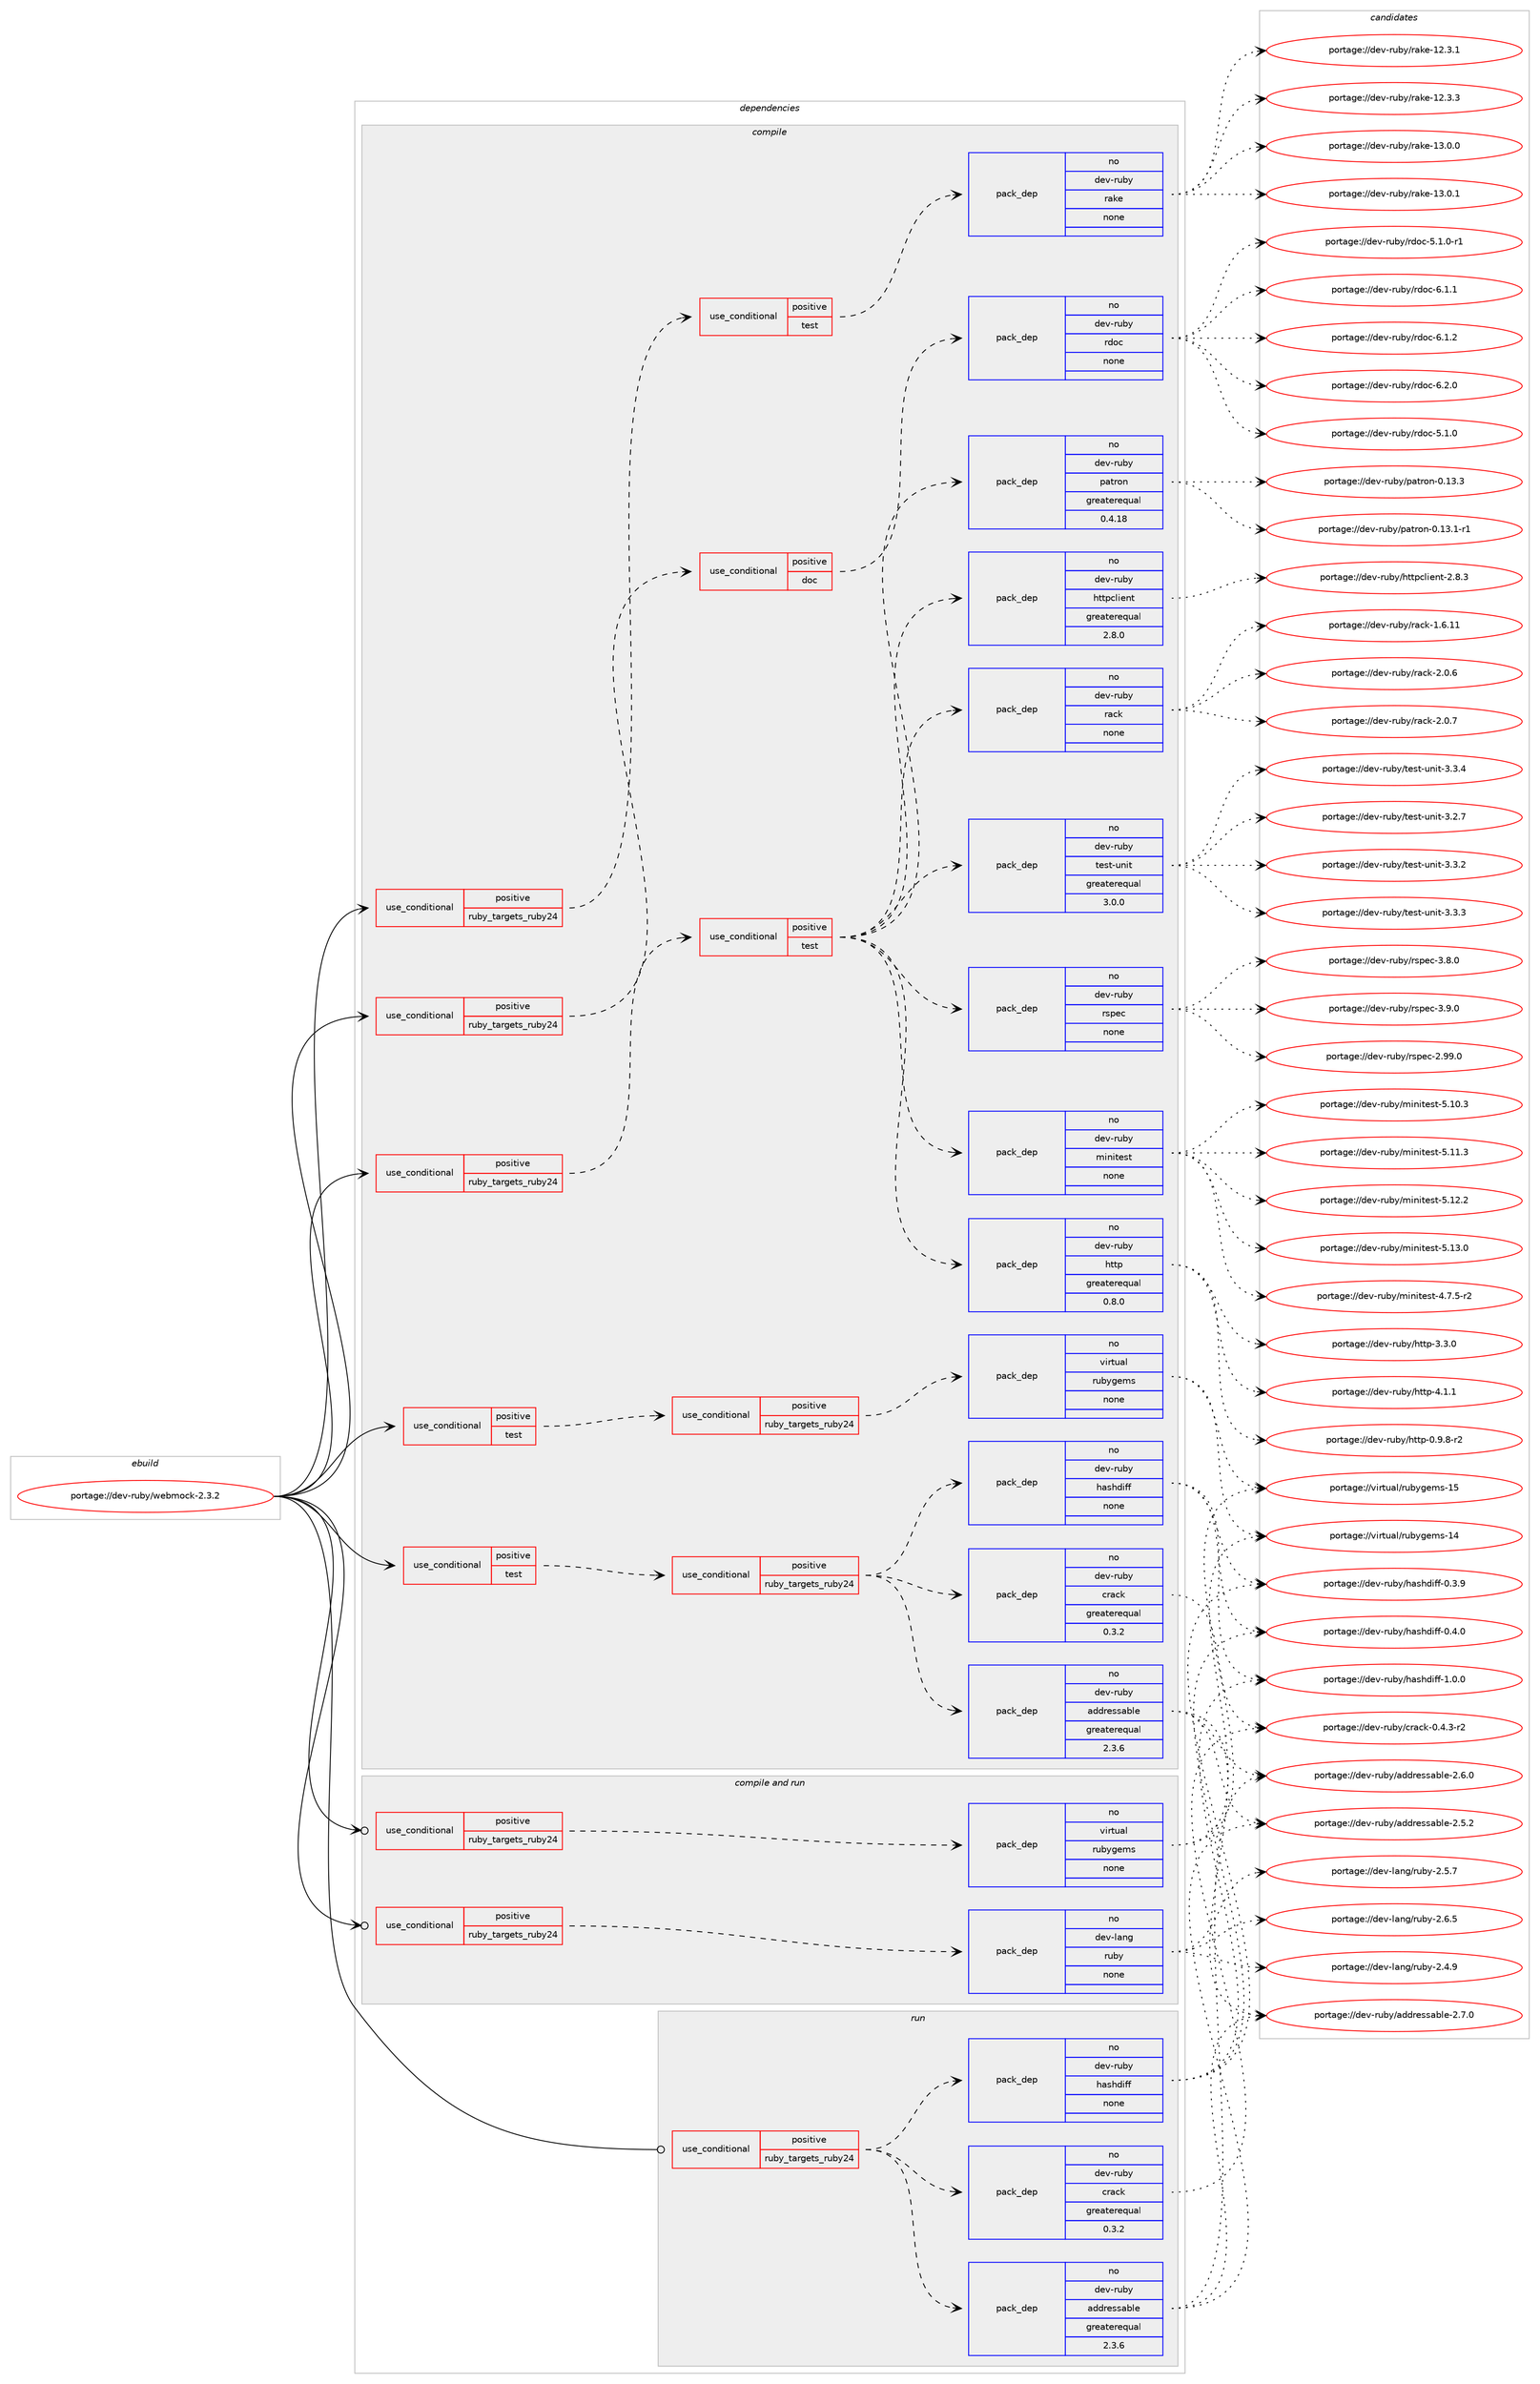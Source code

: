 digraph prolog {

# *************
# Graph options
# *************

newrank=true;
concentrate=true;
compound=true;
graph [rankdir=LR,fontname=Helvetica,fontsize=10,ranksep=1.5];#, ranksep=2.5, nodesep=0.2];
edge  [arrowhead=vee];
node  [fontname=Helvetica,fontsize=10];

# **********
# The ebuild
# **********

subgraph cluster_leftcol {
color=gray;
rank=same;
label=<<i>ebuild</i>>;
id [label="portage://dev-ruby/webmock-2.3.2", color=red, width=4, href="../dev-ruby/webmock-2.3.2.svg"];
}

# ****************
# The dependencies
# ****************

subgraph cluster_midcol {
color=gray;
label=<<i>dependencies</i>>;
subgraph cluster_compile {
fillcolor="#eeeeee";
style=filled;
label=<<i>compile</i>>;
subgraph cond69469 {
dependency255656 [label=<<TABLE BORDER="0" CELLBORDER="1" CELLSPACING="0" CELLPADDING="4"><TR><TD ROWSPAN="3" CELLPADDING="10">use_conditional</TD></TR><TR><TD>positive</TD></TR><TR><TD>ruby_targets_ruby24</TD></TR></TABLE>>, shape=none, color=red];
subgraph cond69470 {
dependency255657 [label=<<TABLE BORDER="0" CELLBORDER="1" CELLSPACING="0" CELLPADDING="4"><TR><TD ROWSPAN="3" CELLPADDING="10">use_conditional</TD></TR><TR><TD>positive</TD></TR><TR><TD>doc</TD></TR></TABLE>>, shape=none, color=red];
subgraph pack182624 {
dependency255658 [label=<<TABLE BORDER="0" CELLBORDER="1" CELLSPACING="0" CELLPADDING="4" WIDTH="220"><TR><TD ROWSPAN="6" CELLPADDING="30">pack_dep</TD></TR><TR><TD WIDTH="110">no</TD></TR><TR><TD>dev-ruby</TD></TR><TR><TD>rdoc</TD></TR><TR><TD>none</TD></TR><TR><TD></TD></TR></TABLE>>, shape=none, color=blue];
}
dependency255657:e -> dependency255658:w [weight=20,style="dashed",arrowhead="vee"];
}
dependency255656:e -> dependency255657:w [weight=20,style="dashed",arrowhead="vee"];
}
id:e -> dependency255656:w [weight=20,style="solid",arrowhead="vee"];
subgraph cond69471 {
dependency255659 [label=<<TABLE BORDER="0" CELLBORDER="1" CELLSPACING="0" CELLPADDING="4"><TR><TD ROWSPAN="3" CELLPADDING="10">use_conditional</TD></TR><TR><TD>positive</TD></TR><TR><TD>ruby_targets_ruby24</TD></TR></TABLE>>, shape=none, color=red];
subgraph cond69472 {
dependency255660 [label=<<TABLE BORDER="0" CELLBORDER="1" CELLSPACING="0" CELLPADDING="4"><TR><TD ROWSPAN="3" CELLPADDING="10">use_conditional</TD></TR><TR><TD>positive</TD></TR><TR><TD>test</TD></TR></TABLE>>, shape=none, color=red];
subgraph pack182625 {
dependency255661 [label=<<TABLE BORDER="0" CELLBORDER="1" CELLSPACING="0" CELLPADDING="4" WIDTH="220"><TR><TD ROWSPAN="6" CELLPADDING="30">pack_dep</TD></TR><TR><TD WIDTH="110">no</TD></TR><TR><TD>dev-ruby</TD></TR><TR><TD>minitest</TD></TR><TR><TD>none</TD></TR><TR><TD></TD></TR></TABLE>>, shape=none, color=blue];
}
dependency255660:e -> dependency255661:w [weight=20,style="dashed",arrowhead="vee"];
subgraph pack182626 {
dependency255662 [label=<<TABLE BORDER="0" CELLBORDER="1" CELLSPACING="0" CELLPADDING="4" WIDTH="220"><TR><TD ROWSPAN="6" CELLPADDING="30">pack_dep</TD></TR><TR><TD WIDTH="110">no</TD></TR><TR><TD>dev-ruby</TD></TR><TR><TD>rspec</TD></TR><TR><TD>none</TD></TR><TR><TD></TD></TR></TABLE>>, shape=none, color=blue];
}
dependency255660:e -> dependency255662:w [weight=20,style="dashed",arrowhead="vee"];
subgraph pack182627 {
dependency255663 [label=<<TABLE BORDER="0" CELLBORDER="1" CELLSPACING="0" CELLPADDING="4" WIDTH="220"><TR><TD ROWSPAN="6" CELLPADDING="30">pack_dep</TD></TR><TR><TD WIDTH="110">no</TD></TR><TR><TD>dev-ruby</TD></TR><TR><TD>test-unit</TD></TR><TR><TD>greaterequal</TD></TR><TR><TD>3.0.0</TD></TR></TABLE>>, shape=none, color=blue];
}
dependency255660:e -> dependency255663:w [weight=20,style="dashed",arrowhead="vee"];
subgraph pack182628 {
dependency255664 [label=<<TABLE BORDER="0" CELLBORDER="1" CELLSPACING="0" CELLPADDING="4" WIDTH="220"><TR><TD ROWSPAN="6" CELLPADDING="30">pack_dep</TD></TR><TR><TD WIDTH="110">no</TD></TR><TR><TD>dev-ruby</TD></TR><TR><TD>rack</TD></TR><TR><TD>none</TD></TR><TR><TD></TD></TR></TABLE>>, shape=none, color=blue];
}
dependency255660:e -> dependency255664:w [weight=20,style="dashed",arrowhead="vee"];
subgraph pack182629 {
dependency255665 [label=<<TABLE BORDER="0" CELLBORDER="1" CELLSPACING="0" CELLPADDING="4" WIDTH="220"><TR><TD ROWSPAN="6" CELLPADDING="30">pack_dep</TD></TR><TR><TD WIDTH="110">no</TD></TR><TR><TD>dev-ruby</TD></TR><TR><TD>httpclient</TD></TR><TR><TD>greaterequal</TD></TR><TR><TD>2.8.0</TD></TR></TABLE>>, shape=none, color=blue];
}
dependency255660:e -> dependency255665:w [weight=20,style="dashed",arrowhead="vee"];
subgraph pack182630 {
dependency255666 [label=<<TABLE BORDER="0" CELLBORDER="1" CELLSPACING="0" CELLPADDING="4" WIDTH="220"><TR><TD ROWSPAN="6" CELLPADDING="30">pack_dep</TD></TR><TR><TD WIDTH="110">no</TD></TR><TR><TD>dev-ruby</TD></TR><TR><TD>patron</TD></TR><TR><TD>greaterequal</TD></TR><TR><TD>0.4.18</TD></TR></TABLE>>, shape=none, color=blue];
}
dependency255660:e -> dependency255666:w [weight=20,style="dashed",arrowhead="vee"];
subgraph pack182631 {
dependency255667 [label=<<TABLE BORDER="0" CELLBORDER="1" CELLSPACING="0" CELLPADDING="4" WIDTH="220"><TR><TD ROWSPAN="6" CELLPADDING="30">pack_dep</TD></TR><TR><TD WIDTH="110">no</TD></TR><TR><TD>dev-ruby</TD></TR><TR><TD>http</TD></TR><TR><TD>greaterequal</TD></TR><TR><TD>0.8.0</TD></TR></TABLE>>, shape=none, color=blue];
}
dependency255660:e -> dependency255667:w [weight=20,style="dashed",arrowhead="vee"];
}
dependency255659:e -> dependency255660:w [weight=20,style="dashed",arrowhead="vee"];
}
id:e -> dependency255659:w [weight=20,style="solid",arrowhead="vee"];
subgraph cond69473 {
dependency255668 [label=<<TABLE BORDER="0" CELLBORDER="1" CELLSPACING="0" CELLPADDING="4"><TR><TD ROWSPAN="3" CELLPADDING="10">use_conditional</TD></TR><TR><TD>positive</TD></TR><TR><TD>ruby_targets_ruby24</TD></TR></TABLE>>, shape=none, color=red];
subgraph cond69474 {
dependency255669 [label=<<TABLE BORDER="0" CELLBORDER="1" CELLSPACING="0" CELLPADDING="4"><TR><TD ROWSPAN="3" CELLPADDING="10">use_conditional</TD></TR><TR><TD>positive</TD></TR><TR><TD>test</TD></TR></TABLE>>, shape=none, color=red];
subgraph pack182632 {
dependency255670 [label=<<TABLE BORDER="0" CELLBORDER="1" CELLSPACING="0" CELLPADDING="4" WIDTH="220"><TR><TD ROWSPAN="6" CELLPADDING="30">pack_dep</TD></TR><TR><TD WIDTH="110">no</TD></TR><TR><TD>dev-ruby</TD></TR><TR><TD>rake</TD></TR><TR><TD>none</TD></TR><TR><TD></TD></TR></TABLE>>, shape=none, color=blue];
}
dependency255669:e -> dependency255670:w [weight=20,style="dashed",arrowhead="vee"];
}
dependency255668:e -> dependency255669:w [weight=20,style="dashed",arrowhead="vee"];
}
id:e -> dependency255668:w [weight=20,style="solid",arrowhead="vee"];
subgraph cond69475 {
dependency255671 [label=<<TABLE BORDER="0" CELLBORDER="1" CELLSPACING="0" CELLPADDING="4"><TR><TD ROWSPAN="3" CELLPADDING="10">use_conditional</TD></TR><TR><TD>positive</TD></TR><TR><TD>test</TD></TR></TABLE>>, shape=none, color=red];
subgraph cond69476 {
dependency255672 [label=<<TABLE BORDER="0" CELLBORDER="1" CELLSPACING="0" CELLPADDING="4"><TR><TD ROWSPAN="3" CELLPADDING="10">use_conditional</TD></TR><TR><TD>positive</TD></TR><TR><TD>ruby_targets_ruby24</TD></TR></TABLE>>, shape=none, color=red];
subgraph pack182633 {
dependency255673 [label=<<TABLE BORDER="0" CELLBORDER="1" CELLSPACING="0" CELLPADDING="4" WIDTH="220"><TR><TD ROWSPAN="6" CELLPADDING="30">pack_dep</TD></TR><TR><TD WIDTH="110">no</TD></TR><TR><TD>dev-ruby</TD></TR><TR><TD>addressable</TD></TR><TR><TD>greaterequal</TD></TR><TR><TD>2.3.6</TD></TR></TABLE>>, shape=none, color=blue];
}
dependency255672:e -> dependency255673:w [weight=20,style="dashed",arrowhead="vee"];
subgraph pack182634 {
dependency255674 [label=<<TABLE BORDER="0" CELLBORDER="1" CELLSPACING="0" CELLPADDING="4" WIDTH="220"><TR><TD ROWSPAN="6" CELLPADDING="30">pack_dep</TD></TR><TR><TD WIDTH="110">no</TD></TR><TR><TD>dev-ruby</TD></TR><TR><TD>crack</TD></TR><TR><TD>greaterequal</TD></TR><TR><TD>0.3.2</TD></TR></TABLE>>, shape=none, color=blue];
}
dependency255672:e -> dependency255674:w [weight=20,style="dashed",arrowhead="vee"];
subgraph pack182635 {
dependency255675 [label=<<TABLE BORDER="0" CELLBORDER="1" CELLSPACING="0" CELLPADDING="4" WIDTH="220"><TR><TD ROWSPAN="6" CELLPADDING="30">pack_dep</TD></TR><TR><TD WIDTH="110">no</TD></TR><TR><TD>dev-ruby</TD></TR><TR><TD>hashdiff</TD></TR><TR><TD>none</TD></TR><TR><TD></TD></TR></TABLE>>, shape=none, color=blue];
}
dependency255672:e -> dependency255675:w [weight=20,style="dashed",arrowhead="vee"];
}
dependency255671:e -> dependency255672:w [weight=20,style="dashed",arrowhead="vee"];
}
id:e -> dependency255671:w [weight=20,style="solid",arrowhead="vee"];
subgraph cond69477 {
dependency255676 [label=<<TABLE BORDER="0" CELLBORDER="1" CELLSPACING="0" CELLPADDING="4"><TR><TD ROWSPAN="3" CELLPADDING="10">use_conditional</TD></TR><TR><TD>positive</TD></TR><TR><TD>test</TD></TR></TABLE>>, shape=none, color=red];
subgraph cond69478 {
dependency255677 [label=<<TABLE BORDER="0" CELLBORDER="1" CELLSPACING="0" CELLPADDING="4"><TR><TD ROWSPAN="3" CELLPADDING="10">use_conditional</TD></TR><TR><TD>positive</TD></TR><TR><TD>ruby_targets_ruby24</TD></TR></TABLE>>, shape=none, color=red];
subgraph pack182636 {
dependency255678 [label=<<TABLE BORDER="0" CELLBORDER="1" CELLSPACING="0" CELLPADDING="4" WIDTH="220"><TR><TD ROWSPAN="6" CELLPADDING="30">pack_dep</TD></TR><TR><TD WIDTH="110">no</TD></TR><TR><TD>virtual</TD></TR><TR><TD>rubygems</TD></TR><TR><TD>none</TD></TR><TR><TD></TD></TR></TABLE>>, shape=none, color=blue];
}
dependency255677:e -> dependency255678:w [weight=20,style="dashed",arrowhead="vee"];
}
dependency255676:e -> dependency255677:w [weight=20,style="dashed",arrowhead="vee"];
}
id:e -> dependency255676:w [weight=20,style="solid",arrowhead="vee"];
}
subgraph cluster_compileandrun {
fillcolor="#eeeeee";
style=filled;
label=<<i>compile and run</i>>;
subgraph cond69479 {
dependency255679 [label=<<TABLE BORDER="0" CELLBORDER="1" CELLSPACING="0" CELLPADDING="4"><TR><TD ROWSPAN="3" CELLPADDING="10">use_conditional</TD></TR><TR><TD>positive</TD></TR><TR><TD>ruby_targets_ruby24</TD></TR></TABLE>>, shape=none, color=red];
subgraph pack182637 {
dependency255680 [label=<<TABLE BORDER="0" CELLBORDER="1" CELLSPACING="0" CELLPADDING="4" WIDTH="220"><TR><TD ROWSPAN="6" CELLPADDING="30">pack_dep</TD></TR><TR><TD WIDTH="110">no</TD></TR><TR><TD>dev-lang</TD></TR><TR><TD>ruby</TD></TR><TR><TD>none</TD></TR><TR><TD></TD></TR></TABLE>>, shape=none, color=blue];
}
dependency255679:e -> dependency255680:w [weight=20,style="dashed",arrowhead="vee"];
}
id:e -> dependency255679:w [weight=20,style="solid",arrowhead="odotvee"];
subgraph cond69480 {
dependency255681 [label=<<TABLE BORDER="0" CELLBORDER="1" CELLSPACING="0" CELLPADDING="4"><TR><TD ROWSPAN="3" CELLPADDING="10">use_conditional</TD></TR><TR><TD>positive</TD></TR><TR><TD>ruby_targets_ruby24</TD></TR></TABLE>>, shape=none, color=red];
subgraph pack182638 {
dependency255682 [label=<<TABLE BORDER="0" CELLBORDER="1" CELLSPACING="0" CELLPADDING="4" WIDTH="220"><TR><TD ROWSPAN="6" CELLPADDING="30">pack_dep</TD></TR><TR><TD WIDTH="110">no</TD></TR><TR><TD>virtual</TD></TR><TR><TD>rubygems</TD></TR><TR><TD>none</TD></TR><TR><TD></TD></TR></TABLE>>, shape=none, color=blue];
}
dependency255681:e -> dependency255682:w [weight=20,style="dashed",arrowhead="vee"];
}
id:e -> dependency255681:w [weight=20,style="solid",arrowhead="odotvee"];
}
subgraph cluster_run {
fillcolor="#eeeeee";
style=filled;
label=<<i>run</i>>;
subgraph cond69481 {
dependency255683 [label=<<TABLE BORDER="0" CELLBORDER="1" CELLSPACING="0" CELLPADDING="4"><TR><TD ROWSPAN="3" CELLPADDING="10">use_conditional</TD></TR><TR><TD>positive</TD></TR><TR><TD>ruby_targets_ruby24</TD></TR></TABLE>>, shape=none, color=red];
subgraph pack182639 {
dependency255684 [label=<<TABLE BORDER="0" CELLBORDER="1" CELLSPACING="0" CELLPADDING="4" WIDTH="220"><TR><TD ROWSPAN="6" CELLPADDING="30">pack_dep</TD></TR><TR><TD WIDTH="110">no</TD></TR><TR><TD>dev-ruby</TD></TR><TR><TD>addressable</TD></TR><TR><TD>greaterequal</TD></TR><TR><TD>2.3.6</TD></TR></TABLE>>, shape=none, color=blue];
}
dependency255683:e -> dependency255684:w [weight=20,style="dashed",arrowhead="vee"];
subgraph pack182640 {
dependency255685 [label=<<TABLE BORDER="0" CELLBORDER="1" CELLSPACING="0" CELLPADDING="4" WIDTH="220"><TR><TD ROWSPAN="6" CELLPADDING="30">pack_dep</TD></TR><TR><TD WIDTH="110">no</TD></TR><TR><TD>dev-ruby</TD></TR><TR><TD>crack</TD></TR><TR><TD>greaterequal</TD></TR><TR><TD>0.3.2</TD></TR></TABLE>>, shape=none, color=blue];
}
dependency255683:e -> dependency255685:w [weight=20,style="dashed",arrowhead="vee"];
subgraph pack182641 {
dependency255686 [label=<<TABLE BORDER="0" CELLBORDER="1" CELLSPACING="0" CELLPADDING="4" WIDTH="220"><TR><TD ROWSPAN="6" CELLPADDING="30">pack_dep</TD></TR><TR><TD WIDTH="110">no</TD></TR><TR><TD>dev-ruby</TD></TR><TR><TD>hashdiff</TD></TR><TR><TD>none</TD></TR><TR><TD></TD></TR></TABLE>>, shape=none, color=blue];
}
dependency255683:e -> dependency255686:w [weight=20,style="dashed",arrowhead="vee"];
}
id:e -> dependency255683:w [weight=20,style="solid",arrowhead="odot"];
}
}

# **************
# The candidates
# **************

subgraph cluster_choices {
rank=same;
color=gray;
label=<<i>candidates</i>>;

subgraph choice182624 {
color=black;
nodesep=1;
choiceportage10010111845114117981214711410011199455346494648 [label="portage://dev-ruby/rdoc-5.1.0", color=red, width=4,href="../dev-ruby/rdoc-5.1.0.svg"];
choiceportage100101118451141179812147114100111994553464946484511449 [label="portage://dev-ruby/rdoc-5.1.0-r1", color=red, width=4,href="../dev-ruby/rdoc-5.1.0-r1.svg"];
choiceportage10010111845114117981214711410011199455446494649 [label="portage://dev-ruby/rdoc-6.1.1", color=red, width=4,href="../dev-ruby/rdoc-6.1.1.svg"];
choiceportage10010111845114117981214711410011199455446494650 [label="portage://dev-ruby/rdoc-6.1.2", color=red, width=4,href="../dev-ruby/rdoc-6.1.2.svg"];
choiceportage10010111845114117981214711410011199455446504648 [label="portage://dev-ruby/rdoc-6.2.0", color=red, width=4,href="../dev-ruby/rdoc-6.2.0.svg"];
dependency255658:e -> choiceportage10010111845114117981214711410011199455346494648:w [style=dotted,weight="100"];
dependency255658:e -> choiceportage100101118451141179812147114100111994553464946484511449:w [style=dotted,weight="100"];
dependency255658:e -> choiceportage10010111845114117981214711410011199455446494649:w [style=dotted,weight="100"];
dependency255658:e -> choiceportage10010111845114117981214711410011199455446494650:w [style=dotted,weight="100"];
dependency255658:e -> choiceportage10010111845114117981214711410011199455446504648:w [style=dotted,weight="100"];
}
subgraph choice182625 {
color=black;
nodesep=1;
choiceportage1001011184511411798121471091051101051161011151164552465546534511450 [label="portage://dev-ruby/minitest-4.7.5-r2", color=red, width=4,href="../dev-ruby/minitest-4.7.5-r2.svg"];
choiceportage10010111845114117981214710910511010511610111511645534649484651 [label="portage://dev-ruby/minitest-5.10.3", color=red, width=4,href="../dev-ruby/minitest-5.10.3.svg"];
choiceportage10010111845114117981214710910511010511610111511645534649494651 [label="portage://dev-ruby/minitest-5.11.3", color=red, width=4,href="../dev-ruby/minitest-5.11.3.svg"];
choiceportage10010111845114117981214710910511010511610111511645534649504650 [label="portage://dev-ruby/minitest-5.12.2", color=red, width=4,href="../dev-ruby/minitest-5.12.2.svg"];
choiceportage10010111845114117981214710910511010511610111511645534649514648 [label="portage://dev-ruby/minitest-5.13.0", color=red, width=4,href="../dev-ruby/minitest-5.13.0.svg"];
dependency255661:e -> choiceportage1001011184511411798121471091051101051161011151164552465546534511450:w [style=dotted,weight="100"];
dependency255661:e -> choiceportage10010111845114117981214710910511010511610111511645534649484651:w [style=dotted,weight="100"];
dependency255661:e -> choiceportage10010111845114117981214710910511010511610111511645534649494651:w [style=dotted,weight="100"];
dependency255661:e -> choiceportage10010111845114117981214710910511010511610111511645534649504650:w [style=dotted,weight="100"];
dependency255661:e -> choiceportage10010111845114117981214710910511010511610111511645534649514648:w [style=dotted,weight="100"];
}
subgraph choice182626 {
color=black;
nodesep=1;
choiceportage1001011184511411798121471141151121019945504657574648 [label="portage://dev-ruby/rspec-2.99.0", color=red, width=4,href="../dev-ruby/rspec-2.99.0.svg"];
choiceportage10010111845114117981214711411511210199455146564648 [label="portage://dev-ruby/rspec-3.8.0", color=red, width=4,href="../dev-ruby/rspec-3.8.0.svg"];
choiceportage10010111845114117981214711411511210199455146574648 [label="portage://dev-ruby/rspec-3.9.0", color=red, width=4,href="../dev-ruby/rspec-3.9.0.svg"];
dependency255662:e -> choiceportage1001011184511411798121471141151121019945504657574648:w [style=dotted,weight="100"];
dependency255662:e -> choiceportage10010111845114117981214711411511210199455146564648:w [style=dotted,weight="100"];
dependency255662:e -> choiceportage10010111845114117981214711411511210199455146574648:w [style=dotted,weight="100"];
}
subgraph choice182627 {
color=black;
nodesep=1;
choiceportage10010111845114117981214711610111511645117110105116455146504655 [label="portage://dev-ruby/test-unit-3.2.7", color=red, width=4,href="../dev-ruby/test-unit-3.2.7.svg"];
choiceportage10010111845114117981214711610111511645117110105116455146514650 [label="portage://dev-ruby/test-unit-3.3.2", color=red, width=4,href="../dev-ruby/test-unit-3.3.2.svg"];
choiceportage10010111845114117981214711610111511645117110105116455146514651 [label="portage://dev-ruby/test-unit-3.3.3", color=red, width=4,href="../dev-ruby/test-unit-3.3.3.svg"];
choiceportage10010111845114117981214711610111511645117110105116455146514652 [label="portage://dev-ruby/test-unit-3.3.4", color=red, width=4,href="../dev-ruby/test-unit-3.3.4.svg"];
dependency255663:e -> choiceportage10010111845114117981214711610111511645117110105116455146504655:w [style=dotted,weight="100"];
dependency255663:e -> choiceportage10010111845114117981214711610111511645117110105116455146514650:w [style=dotted,weight="100"];
dependency255663:e -> choiceportage10010111845114117981214711610111511645117110105116455146514651:w [style=dotted,weight="100"];
dependency255663:e -> choiceportage10010111845114117981214711610111511645117110105116455146514652:w [style=dotted,weight="100"];
}
subgraph choice182628 {
color=black;
nodesep=1;
choiceportage100101118451141179812147114979910745494654464949 [label="portage://dev-ruby/rack-1.6.11", color=red, width=4,href="../dev-ruby/rack-1.6.11.svg"];
choiceportage1001011184511411798121471149799107455046484654 [label="portage://dev-ruby/rack-2.0.6", color=red, width=4,href="../dev-ruby/rack-2.0.6.svg"];
choiceportage1001011184511411798121471149799107455046484655 [label="portage://dev-ruby/rack-2.0.7", color=red, width=4,href="../dev-ruby/rack-2.0.7.svg"];
dependency255664:e -> choiceportage100101118451141179812147114979910745494654464949:w [style=dotted,weight="100"];
dependency255664:e -> choiceportage1001011184511411798121471149799107455046484654:w [style=dotted,weight="100"];
dependency255664:e -> choiceportage1001011184511411798121471149799107455046484655:w [style=dotted,weight="100"];
}
subgraph choice182629 {
color=black;
nodesep=1;
choiceportage10010111845114117981214710411611611299108105101110116455046564651 [label="portage://dev-ruby/httpclient-2.8.3", color=red, width=4,href="../dev-ruby/httpclient-2.8.3.svg"];
dependency255665:e -> choiceportage10010111845114117981214710411611611299108105101110116455046564651:w [style=dotted,weight="100"];
}
subgraph choice182630 {
color=black;
nodesep=1;
choiceportage10010111845114117981214711297116114111110454846495146494511449 [label="portage://dev-ruby/patron-0.13.1-r1", color=red, width=4,href="../dev-ruby/patron-0.13.1-r1.svg"];
choiceportage1001011184511411798121471129711611411111045484649514651 [label="portage://dev-ruby/patron-0.13.3", color=red, width=4,href="../dev-ruby/patron-0.13.3.svg"];
dependency255666:e -> choiceportage10010111845114117981214711297116114111110454846495146494511449:w [style=dotted,weight="100"];
dependency255666:e -> choiceportage1001011184511411798121471129711611411111045484649514651:w [style=dotted,weight="100"];
}
subgraph choice182631 {
color=black;
nodesep=1;
choiceportage1001011184511411798121471041161161124548465746564511450 [label="portage://dev-ruby/http-0.9.8-r2", color=red, width=4,href="../dev-ruby/http-0.9.8-r2.svg"];
choiceportage100101118451141179812147104116116112455146514648 [label="portage://dev-ruby/http-3.3.0", color=red, width=4,href="../dev-ruby/http-3.3.0.svg"];
choiceportage100101118451141179812147104116116112455246494649 [label="portage://dev-ruby/http-4.1.1", color=red, width=4,href="../dev-ruby/http-4.1.1.svg"];
dependency255667:e -> choiceportage1001011184511411798121471041161161124548465746564511450:w [style=dotted,weight="100"];
dependency255667:e -> choiceportage100101118451141179812147104116116112455146514648:w [style=dotted,weight="100"];
dependency255667:e -> choiceportage100101118451141179812147104116116112455246494649:w [style=dotted,weight="100"];
}
subgraph choice182632 {
color=black;
nodesep=1;
choiceportage1001011184511411798121471149710710145495046514649 [label="portage://dev-ruby/rake-12.3.1", color=red, width=4,href="../dev-ruby/rake-12.3.1.svg"];
choiceportage1001011184511411798121471149710710145495046514651 [label="portage://dev-ruby/rake-12.3.3", color=red, width=4,href="../dev-ruby/rake-12.3.3.svg"];
choiceportage1001011184511411798121471149710710145495146484648 [label="portage://dev-ruby/rake-13.0.0", color=red, width=4,href="../dev-ruby/rake-13.0.0.svg"];
choiceportage1001011184511411798121471149710710145495146484649 [label="portage://dev-ruby/rake-13.0.1", color=red, width=4,href="../dev-ruby/rake-13.0.1.svg"];
dependency255670:e -> choiceportage1001011184511411798121471149710710145495046514649:w [style=dotted,weight="100"];
dependency255670:e -> choiceportage1001011184511411798121471149710710145495046514651:w [style=dotted,weight="100"];
dependency255670:e -> choiceportage1001011184511411798121471149710710145495146484648:w [style=dotted,weight="100"];
dependency255670:e -> choiceportage1001011184511411798121471149710710145495146484649:w [style=dotted,weight="100"];
}
subgraph choice182633 {
color=black;
nodesep=1;
choiceportage100101118451141179812147971001001141011151159798108101455046534650 [label="portage://dev-ruby/addressable-2.5.2", color=red, width=4,href="../dev-ruby/addressable-2.5.2.svg"];
choiceportage100101118451141179812147971001001141011151159798108101455046544648 [label="portage://dev-ruby/addressable-2.6.0", color=red, width=4,href="../dev-ruby/addressable-2.6.0.svg"];
choiceportage100101118451141179812147971001001141011151159798108101455046554648 [label="portage://dev-ruby/addressable-2.7.0", color=red, width=4,href="../dev-ruby/addressable-2.7.0.svg"];
dependency255673:e -> choiceportage100101118451141179812147971001001141011151159798108101455046534650:w [style=dotted,weight="100"];
dependency255673:e -> choiceportage100101118451141179812147971001001141011151159798108101455046544648:w [style=dotted,weight="100"];
dependency255673:e -> choiceportage100101118451141179812147971001001141011151159798108101455046554648:w [style=dotted,weight="100"];
}
subgraph choice182634 {
color=black;
nodesep=1;
choiceportage1001011184511411798121479911497991074548465246514511450 [label="portage://dev-ruby/crack-0.4.3-r2", color=red, width=4,href="../dev-ruby/crack-0.4.3-r2.svg"];
dependency255674:e -> choiceportage1001011184511411798121479911497991074548465246514511450:w [style=dotted,weight="100"];
}
subgraph choice182635 {
color=black;
nodesep=1;
choiceportage10010111845114117981214710497115104100105102102454846514657 [label="portage://dev-ruby/hashdiff-0.3.9", color=red, width=4,href="../dev-ruby/hashdiff-0.3.9.svg"];
choiceportage10010111845114117981214710497115104100105102102454846524648 [label="portage://dev-ruby/hashdiff-0.4.0", color=red, width=4,href="../dev-ruby/hashdiff-0.4.0.svg"];
choiceportage10010111845114117981214710497115104100105102102454946484648 [label="portage://dev-ruby/hashdiff-1.0.0", color=red, width=4,href="../dev-ruby/hashdiff-1.0.0.svg"];
dependency255675:e -> choiceportage10010111845114117981214710497115104100105102102454846514657:w [style=dotted,weight="100"];
dependency255675:e -> choiceportage10010111845114117981214710497115104100105102102454846524648:w [style=dotted,weight="100"];
dependency255675:e -> choiceportage10010111845114117981214710497115104100105102102454946484648:w [style=dotted,weight="100"];
}
subgraph choice182636 {
color=black;
nodesep=1;
choiceportage118105114116117971084711411798121103101109115454952 [label="portage://virtual/rubygems-14", color=red, width=4,href="../virtual/rubygems-14.svg"];
choiceportage118105114116117971084711411798121103101109115454953 [label="portage://virtual/rubygems-15", color=red, width=4,href="../virtual/rubygems-15.svg"];
dependency255678:e -> choiceportage118105114116117971084711411798121103101109115454952:w [style=dotted,weight="100"];
dependency255678:e -> choiceportage118105114116117971084711411798121103101109115454953:w [style=dotted,weight="100"];
}
subgraph choice182637 {
color=black;
nodesep=1;
choiceportage10010111845108971101034711411798121455046524657 [label="portage://dev-lang/ruby-2.4.9", color=red, width=4,href="../dev-lang/ruby-2.4.9.svg"];
choiceportage10010111845108971101034711411798121455046534655 [label="portage://dev-lang/ruby-2.5.7", color=red, width=4,href="../dev-lang/ruby-2.5.7.svg"];
choiceportage10010111845108971101034711411798121455046544653 [label="portage://dev-lang/ruby-2.6.5", color=red, width=4,href="../dev-lang/ruby-2.6.5.svg"];
dependency255680:e -> choiceportage10010111845108971101034711411798121455046524657:w [style=dotted,weight="100"];
dependency255680:e -> choiceportage10010111845108971101034711411798121455046534655:w [style=dotted,weight="100"];
dependency255680:e -> choiceportage10010111845108971101034711411798121455046544653:w [style=dotted,weight="100"];
}
subgraph choice182638 {
color=black;
nodesep=1;
choiceportage118105114116117971084711411798121103101109115454952 [label="portage://virtual/rubygems-14", color=red, width=4,href="../virtual/rubygems-14.svg"];
choiceportage118105114116117971084711411798121103101109115454953 [label="portage://virtual/rubygems-15", color=red, width=4,href="../virtual/rubygems-15.svg"];
dependency255682:e -> choiceportage118105114116117971084711411798121103101109115454952:w [style=dotted,weight="100"];
dependency255682:e -> choiceportage118105114116117971084711411798121103101109115454953:w [style=dotted,weight="100"];
}
subgraph choice182639 {
color=black;
nodesep=1;
choiceportage100101118451141179812147971001001141011151159798108101455046534650 [label="portage://dev-ruby/addressable-2.5.2", color=red, width=4,href="../dev-ruby/addressable-2.5.2.svg"];
choiceportage100101118451141179812147971001001141011151159798108101455046544648 [label="portage://dev-ruby/addressable-2.6.0", color=red, width=4,href="../dev-ruby/addressable-2.6.0.svg"];
choiceportage100101118451141179812147971001001141011151159798108101455046554648 [label="portage://dev-ruby/addressable-2.7.0", color=red, width=4,href="../dev-ruby/addressable-2.7.0.svg"];
dependency255684:e -> choiceportage100101118451141179812147971001001141011151159798108101455046534650:w [style=dotted,weight="100"];
dependency255684:e -> choiceportage100101118451141179812147971001001141011151159798108101455046544648:w [style=dotted,weight="100"];
dependency255684:e -> choiceportage100101118451141179812147971001001141011151159798108101455046554648:w [style=dotted,weight="100"];
}
subgraph choice182640 {
color=black;
nodesep=1;
choiceportage1001011184511411798121479911497991074548465246514511450 [label="portage://dev-ruby/crack-0.4.3-r2", color=red, width=4,href="../dev-ruby/crack-0.4.3-r2.svg"];
dependency255685:e -> choiceportage1001011184511411798121479911497991074548465246514511450:w [style=dotted,weight="100"];
}
subgraph choice182641 {
color=black;
nodesep=1;
choiceportage10010111845114117981214710497115104100105102102454846514657 [label="portage://dev-ruby/hashdiff-0.3.9", color=red, width=4,href="../dev-ruby/hashdiff-0.3.9.svg"];
choiceportage10010111845114117981214710497115104100105102102454846524648 [label="portage://dev-ruby/hashdiff-0.4.0", color=red, width=4,href="../dev-ruby/hashdiff-0.4.0.svg"];
choiceportage10010111845114117981214710497115104100105102102454946484648 [label="portage://dev-ruby/hashdiff-1.0.0", color=red, width=4,href="../dev-ruby/hashdiff-1.0.0.svg"];
dependency255686:e -> choiceportage10010111845114117981214710497115104100105102102454846514657:w [style=dotted,weight="100"];
dependency255686:e -> choiceportage10010111845114117981214710497115104100105102102454846524648:w [style=dotted,weight="100"];
dependency255686:e -> choiceportage10010111845114117981214710497115104100105102102454946484648:w [style=dotted,weight="100"];
}
}

}
